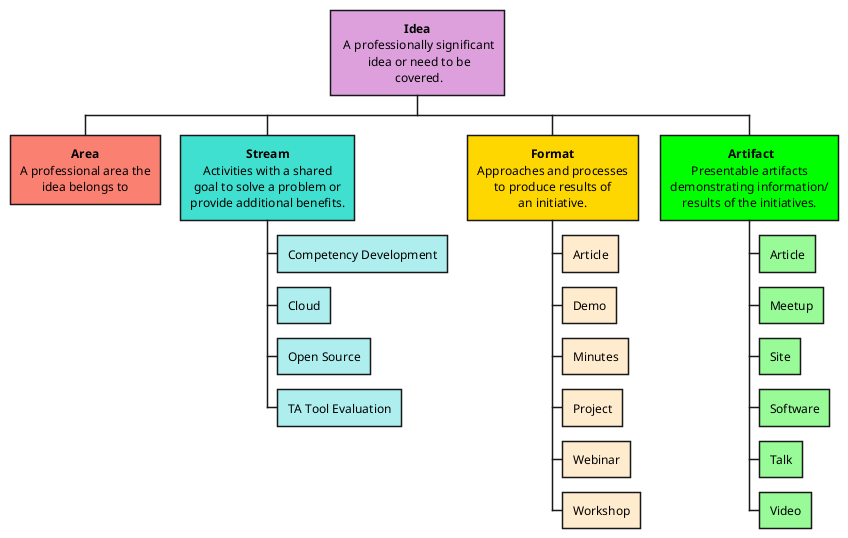 @startwbs Idea Pool Value Stream
skinparam defaultTextAlignment center
skinparam backgroundColor transparent

+[#Plum]:**Idea**
 A professionally significant
 idea or need to be
 covered.;

++[#Salmon]:**Area**
A professional area the
idea belongs to;

++[#Turquoise]:**Stream**
Activities with a shared
goal to solve a problem or
provide additional benefits.;

+++[#PaleTurquoise] Competency Development
+++[#PaleTurquoise] Cloud
+++[#PaleTurquoise] Open Source
+++[#PaleTurquoise] TA Tool Evaluation

++[#Gold]:**Format**
Approaches and processes
to produce results of
an initiative.;

+++[#BlanchedAlmond] Article
+++[#BlanchedAlmond] Demo
+++[#BlanchedAlmond] Minutes
+++[#BlanchedAlmond] Project
+++[#BlanchedAlmond] Webinar
+++[#BlanchedAlmond] Workshop

++[#Lime]: **Artifact**
Presentable artifacts
demonstrating information/
results of the initiatives.;

+++[#PaleGreen] Article
+++[#PaleGreen] Meetup
+++[#PaleGreen] Site
+++[#PaleGreen] Software
+++[#PaleGreen] Talk
+++[#PaleGreen] Video

@endwbs